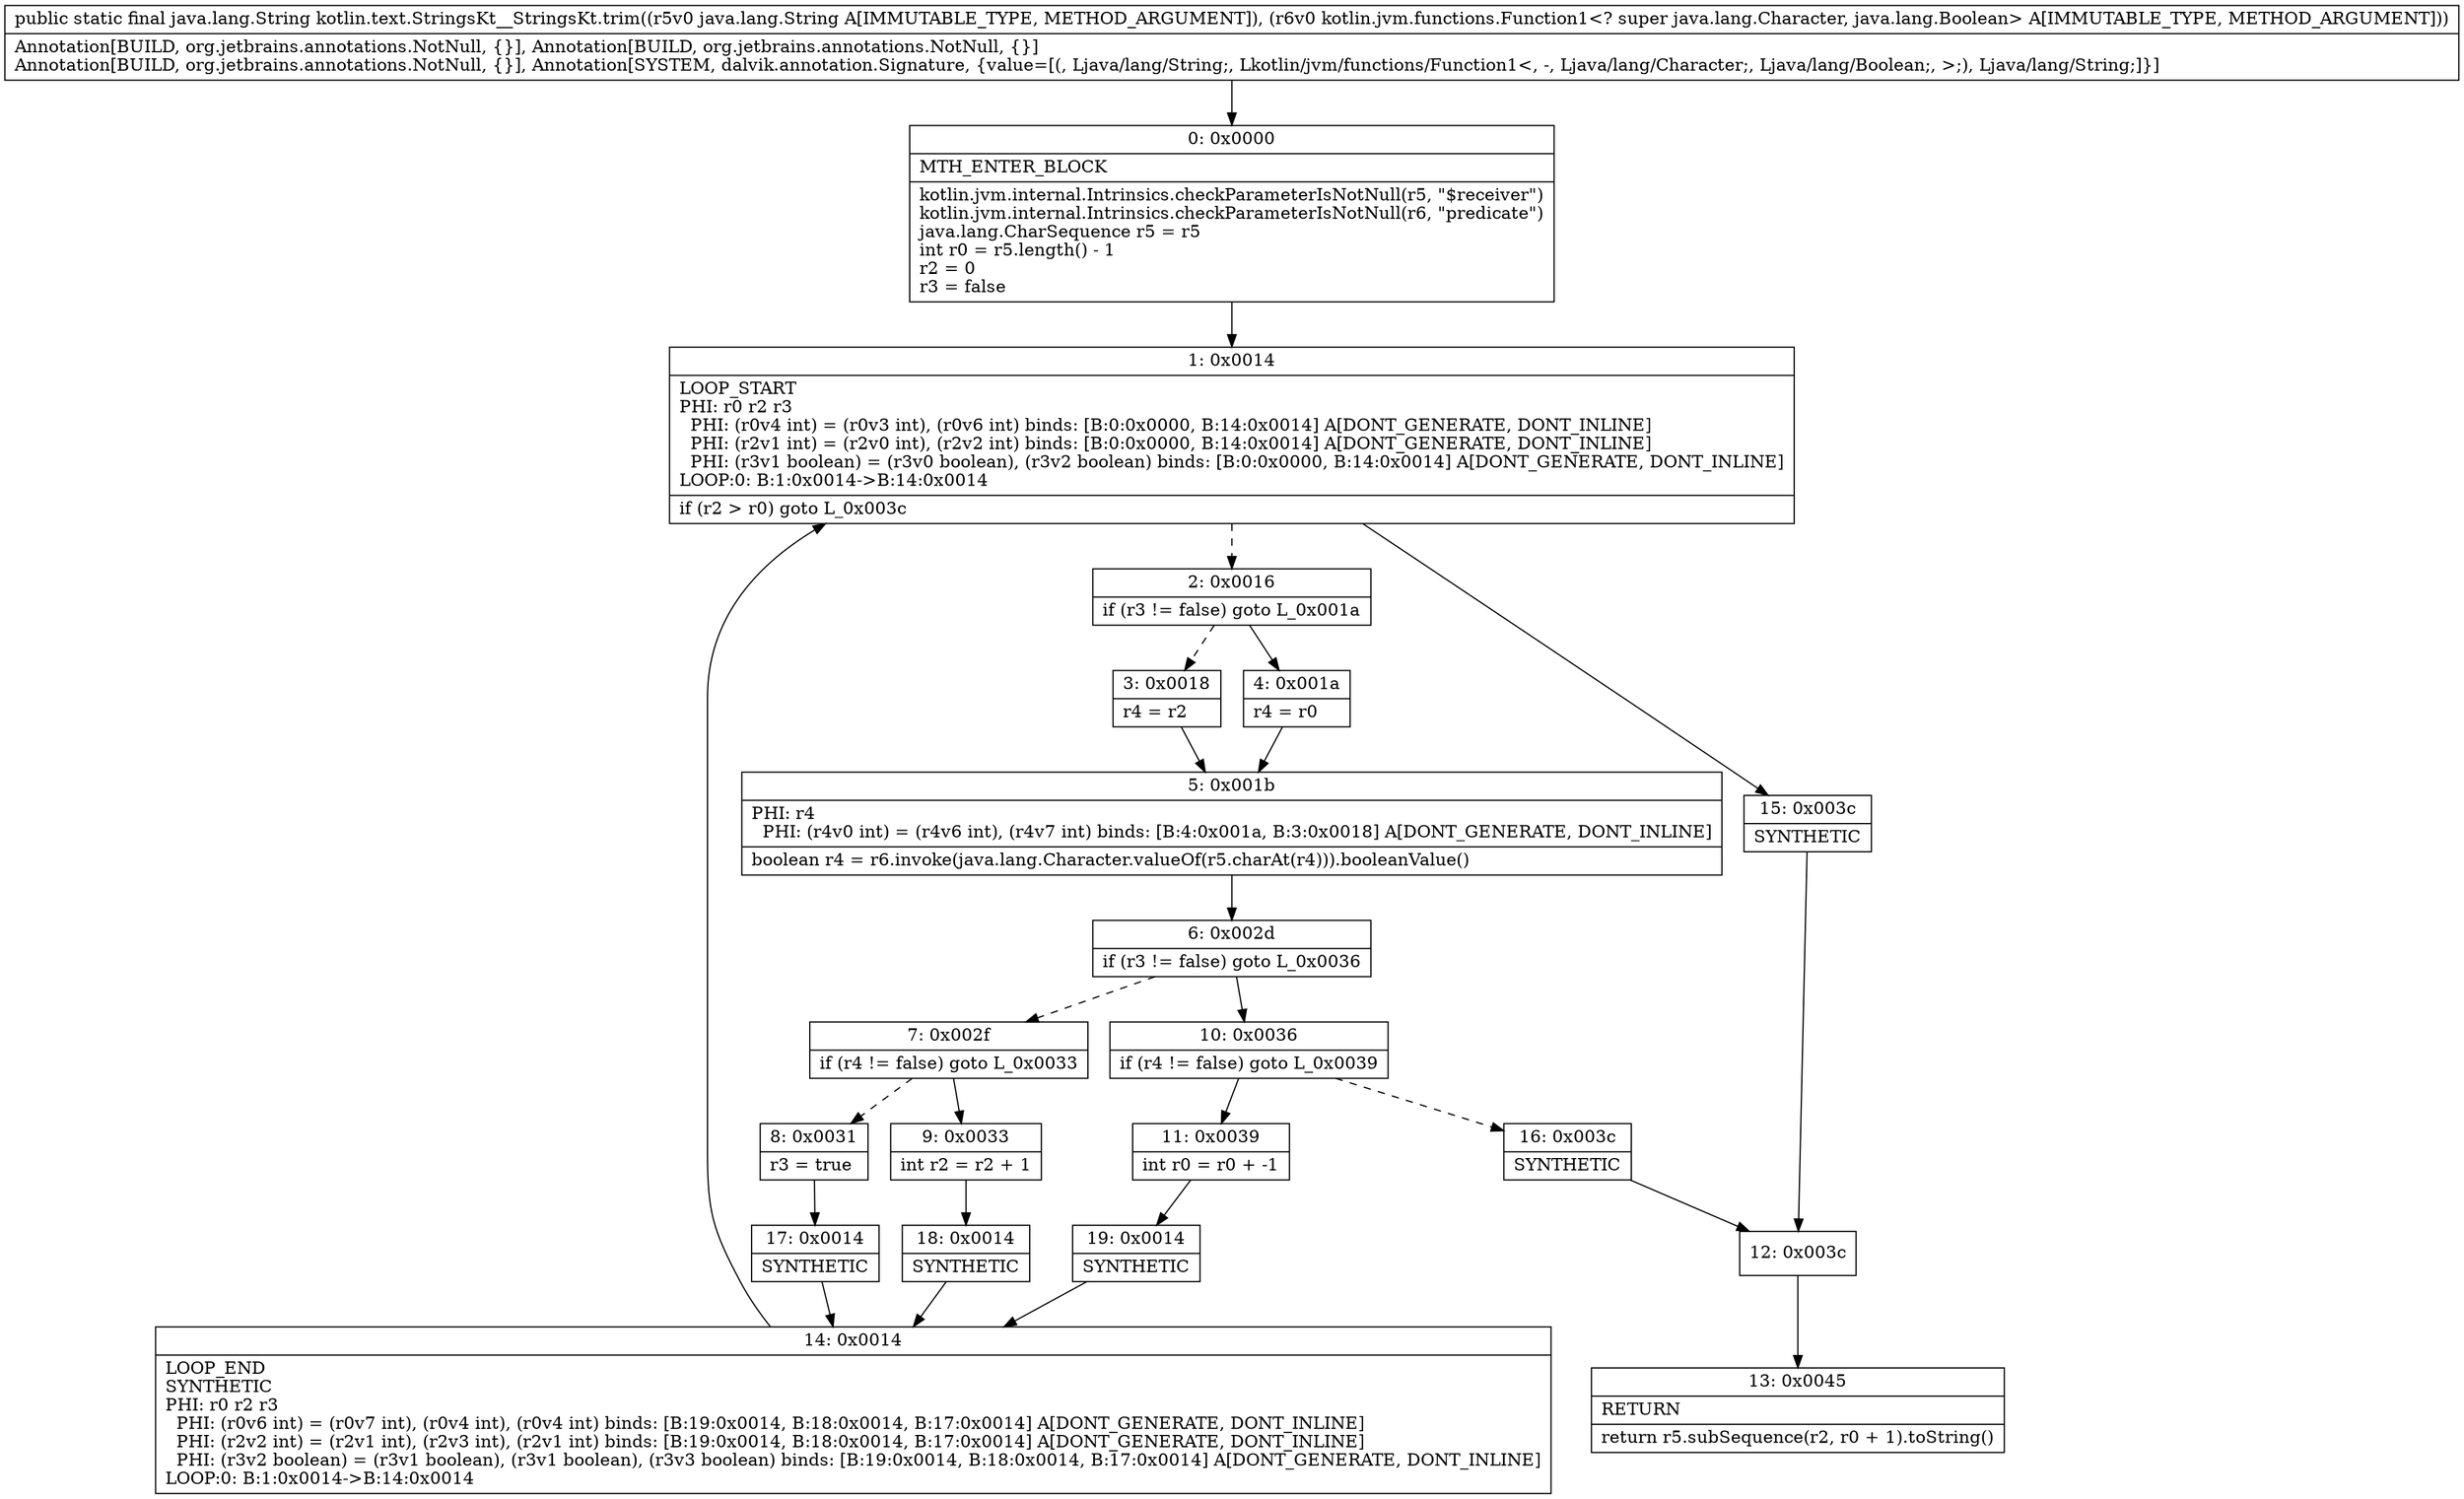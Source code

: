 digraph "CFG forkotlin.text.StringsKt__StringsKt.trim(Ljava\/lang\/String;Lkotlin\/jvm\/functions\/Function1;)Ljava\/lang\/String;" {
Node_0 [shape=record,label="{0\:\ 0x0000|MTH_ENTER_BLOCK\l|kotlin.jvm.internal.Intrinsics.checkParameterIsNotNull(r5, \"$receiver\")\lkotlin.jvm.internal.Intrinsics.checkParameterIsNotNull(r6, \"predicate\")\ljava.lang.CharSequence r5 = r5\lint r0 = r5.length() \- 1\lr2 = 0\lr3 = false\l}"];
Node_1 [shape=record,label="{1\:\ 0x0014|LOOP_START\lPHI: r0 r2 r3 \l  PHI: (r0v4 int) = (r0v3 int), (r0v6 int) binds: [B:0:0x0000, B:14:0x0014] A[DONT_GENERATE, DONT_INLINE]\l  PHI: (r2v1 int) = (r2v0 int), (r2v2 int) binds: [B:0:0x0000, B:14:0x0014] A[DONT_GENERATE, DONT_INLINE]\l  PHI: (r3v1 boolean) = (r3v0 boolean), (r3v2 boolean) binds: [B:0:0x0000, B:14:0x0014] A[DONT_GENERATE, DONT_INLINE]\lLOOP:0: B:1:0x0014\-\>B:14:0x0014\l|if (r2 \> r0) goto L_0x003c\l}"];
Node_2 [shape=record,label="{2\:\ 0x0016|if (r3 != false) goto L_0x001a\l}"];
Node_3 [shape=record,label="{3\:\ 0x0018|r4 = r2\l}"];
Node_4 [shape=record,label="{4\:\ 0x001a|r4 = r0\l}"];
Node_5 [shape=record,label="{5\:\ 0x001b|PHI: r4 \l  PHI: (r4v0 int) = (r4v6 int), (r4v7 int) binds: [B:4:0x001a, B:3:0x0018] A[DONT_GENERATE, DONT_INLINE]\l|boolean r4 = r6.invoke(java.lang.Character.valueOf(r5.charAt(r4))).booleanValue()\l}"];
Node_6 [shape=record,label="{6\:\ 0x002d|if (r3 != false) goto L_0x0036\l}"];
Node_7 [shape=record,label="{7\:\ 0x002f|if (r4 != false) goto L_0x0033\l}"];
Node_8 [shape=record,label="{8\:\ 0x0031|r3 = true\l}"];
Node_9 [shape=record,label="{9\:\ 0x0033|int r2 = r2 + 1\l}"];
Node_10 [shape=record,label="{10\:\ 0x0036|if (r4 != false) goto L_0x0039\l}"];
Node_11 [shape=record,label="{11\:\ 0x0039|int r0 = r0 + \-1\l}"];
Node_12 [shape=record,label="{12\:\ 0x003c}"];
Node_13 [shape=record,label="{13\:\ 0x0045|RETURN\l|return r5.subSequence(r2, r0 + 1).toString()\l}"];
Node_14 [shape=record,label="{14\:\ 0x0014|LOOP_END\lSYNTHETIC\lPHI: r0 r2 r3 \l  PHI: (r0v6 int) = (r0v7 int), (r0v4 int), (r0v4 int) binds: [B:19:0x0014, B:18:0x0014, B:17:0x0014] A[DONT_GENERATE, DONT_INLINE]\l  PHI: (r2v2 int) = (r2v1 int), (r2v3 int), (r2v1 int) binds: [B:19:0x0014, B:18:0x0014, B:17:0x0014] A[DONT_GENERATE, DONT_INLINE]\l  PHI: (r3v2 boolean) = (r3v1 boolean), (r3v1 boolean), (r3v3 boolean) binds: [B:19:0x0014, B:18:0x0014, B:17:0x0014] A[DONT_GENERATE, DONT_INLINE]\lLOOP:0: B:1:0x0014\-\>B:14:0x0014\l}"];
Node_15 [shape=record,label="{15\:\ 0x003c|SYNTHETIC\l}"];
Node_16 [shape=record,label="{16\:\ 0x003c|SYNTHETIC\l}"];
Node_17 [shape=record,label="{17\:\ 0x0014|SYNTHETIC\l}"];
Node_18 [shape=record,label="{18\:\ 0x0014|SYNTHETIC\l}"];
Node_19 [shape=record,label="{19\:\ 0x0014|SYNTHETIC\l}"];
MethodNode[shape=record,label="{public static final java.lang.String kotlin.text.StringsKt__StringsKt.trim((r5v0 java.lang.String A[IMMUTABLE_TYPE, METHOD_ARGUMENT]), (r6v0 kotlin.jvm.functions.Function1\<? super java.lang.Character, java.lang.Boolean\> A[IMMUTABLE_TYPE, METHOD_ARGUMENT]))  | Annotation[BUILD, org.jetbrains.annotations.NotNull, \{\}], Annotation[BUILD, org.jetbrains.annotations.NotNull, \{\}]\lAnnotation[BUILD, org.jetbrains.annotations.NotNull, \{\}], Annotation[SYSTEM, dalvik.annotation.Signature, \{value=[(, Ljava\/lang\/String;, Lkotlin\/jvm\/functions\/Function1\<, \-, Ljava\/lang\/Character;, Ljava\/lang\/Boolean;, \>;), Ljava\/lang\/String;]\}]\l}"];
MethodNode -> Node_0;
Node_0 -> Node_1;
Node_1 -> Node_2[style=dashed];
Node_1 -> Node_15;
Node_2 -> Node_3[style=dashed];
Node_2 -> Node_4;
Node_3 -> Node_5;
Node_4 -> Node_5;
Node_5 -> Node_6;
Node_6 -> Node_7[style=dashed];
Node_6 -> Node_10;
Node_7 -> Node_8[style=dashed];
Node_7 -> Node_9;
Node_8 -> Node_17;
Node_9 -> Node_18;
Node_10 -> Node_11;
Node_10 -> Node_16[style=dashed];
Node_11 -> Node_19;
Node_12 -> Node_13;
Node_14 -> Node_1;
Node_15 -> Node_12;
Node_16 -> Node_12;
Node_17 -> Node_14;
Node_18 -> Node_14;
Node_19 -> Node_14;
}

